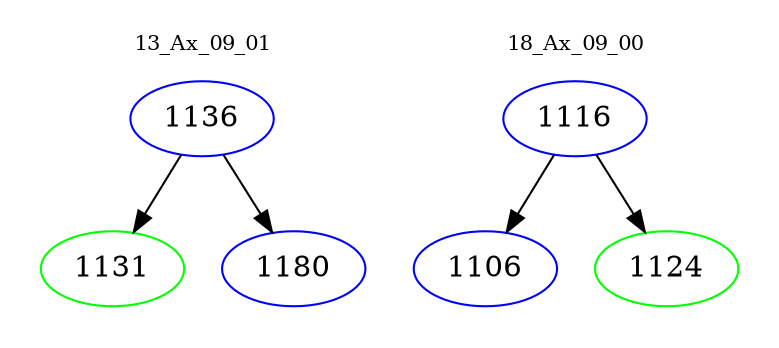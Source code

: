 digraph{
subgraph cluster_0 {
color = white
label = "13_Ax_09_01";
fontsize=10;
T0_1136 [label="1136", color="blue"]
T0_1136 -> T0_1131 [color="black"]
T0_1131 [label="1131", color="green"]
T0_1136 -> T0_1180 [color="black"]
T0_1180 [label="1180", color="blue"]
}
subgraph cluster_1 {
color = white
label = "18_Ax_09_00";
fontsize=10;
T1_1116 [label="1116", color="blue"]
T1_1116 -> T1_1106 [color="black"]
T1_1106 [label="1106", color="blue"]
T1_1116 -> T1_1124 [color="black"]
T1_1124 [label="1124", color="green"]
}
}
